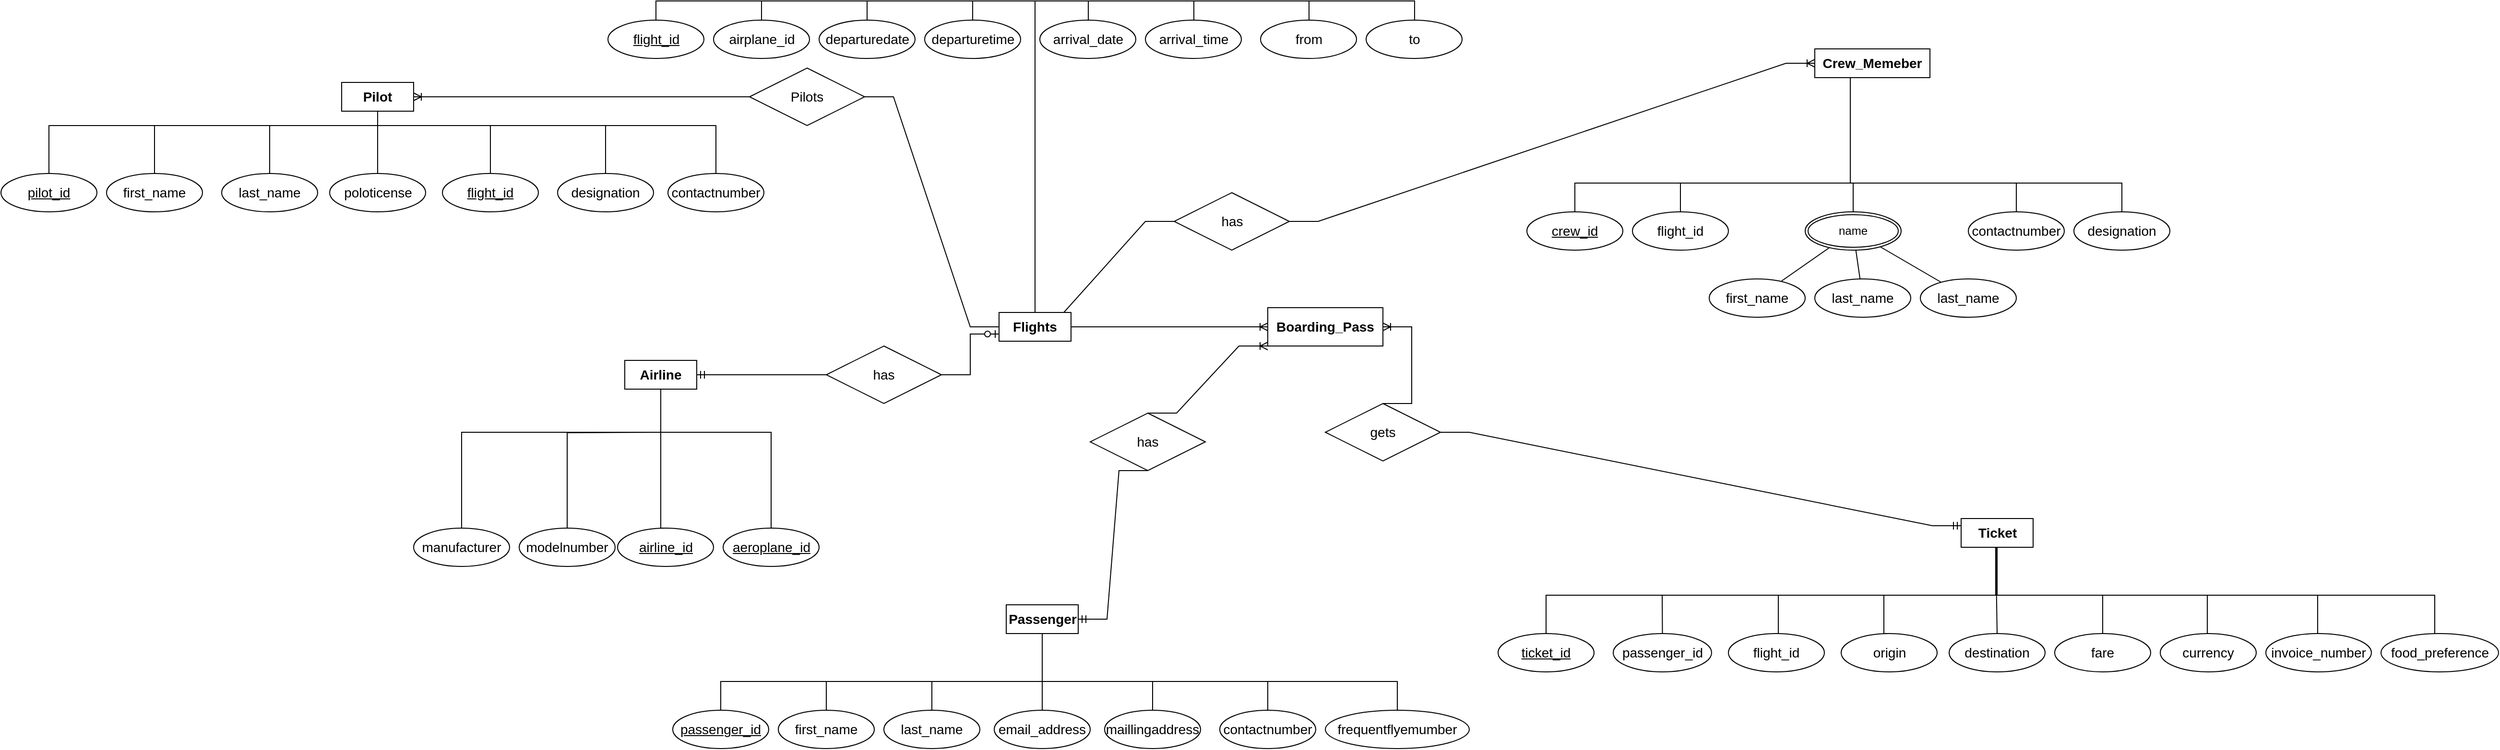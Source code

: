 <mxfile version="16.6.3" type="device"><diagram id="R2lEEEUBdFMjLlhIrx00" name="Page-1"><mxGraphModel dx="2031" dy="1818" grid="1" gridSize="10" guides="1" tooltips="1" connect="1" arrows="1" fold="1" page="1" pageScale="1" pageWidth="1169" pageHeight="827" math="0" shadow="0" extFonts="Permanent Marker^https://fonts.googleapis.com/css?family=Permanent+Marker"><root><mxCell id="0"/><mxCell id="1" parent="0"/><mxCell id="TVnxHUEppqlHYapMvI0i-108" style="edgeStyle=orthogonalEdgeStyle;rounded=0;orthogonalLoop=1;jettySize=auto;html=1;endArrow=none;endFill=0;" parent="1" source="Lsv488FWOTfneSqr7BF7-2" target="10_eHaYosQL7TfJ4tdhf-27" edge="1"><mxGeometry relative="1" as="geometry"><Array as="points"><mxPoint x="1088" y="-60"/><mxPoint x="1143" y="-60"/></Array><mxPoint x="1142.5" y="-150" as="targetPoint"/></mxGeometry></mxCell><mxCell id="TVnxHUEppqlHYapMvI0i-109" style="edgeStyle=orthogonalEdgeStyle;rounded=0;orthogonalLoop=1;jettySize=auto;html=1;entryX=0.5;entryY=1;entryDx=0;entryDy=0;endArrow=none;endFill=0;" parent="1" source="Lsv488FWOTfneSqr7BF7-2" target="TVnxHUEppqlHYapMvI0i-100" edge="1"><mxGeometry relative="1" as="geometry"><Array as="points"><mxPoint x="1088" y="-60"/><mxPoint x="1023" y="-60"/></Array></mxGeometry></mxCell><mxCell id="TVnxHUEppqlHYapMvI0i-110" style="edgeStyle=orthogonalEdgeStyle;rounded=0;orthogonalLoop=1;jettySize=auto;html=1;endArrow=none;endFill=0;" parent="1" source="Lsv488FWOTfneSqr7BF7-2" target="10_eHaYosQL7TfJ4tdhf-26" edge="1"><mxGeometry relative="1" as="geometry"><Array as="points"><mxPoint x="1088" y="-60"/><mxPoint x="1253" y="-60"/></Array><mxPoint x="1252.5" y="-150" as="targetPoint"/></mxGeometry></mxCell><mxCell id="TVnxHUEppqlHYapMvI0i-111" style="edgeStyle=orthogonalEdgeStyle;rounded=0;orthogonalLoop=1;jettySize=auto;html=1;endArrow=none;endFill=0;" parent="1" source="Lsv488FWOTfneSqr7BF7-2" target="10_eHaYosQL7TfJ4tdhf-25" edge="1"><mxGeometry relative="1" as="geometry"><Array as="points"><mxPoint x="1088" y="-60"/><mxPoint x="1373" y="-60"/></Array><mxPoint x="1372.5" y="-150" as="targetPoint"/></mxGeometry></mxCell><mxCell id="TVnxHUEppqlHYapMvI0i-112" style="edgeStyle=orthogonalEdgeStyle;rounded=0;orthogonalLoop=1;jettySize=auto;html=1;endArrow=none;endFill=0;" parent="1" source="Lsv488FWOTfneSqr7BF7-2" target="10_eHaYosQL7TfJ4tdhf-24" edge="1"><mxGeometry relative="1" as="geometry"><Array as="points"><mxPoint x="1088" y="-60"/><mxPoint x="1483" y="-60"/></Array><mxPoint x="1482.5" y="-150" as="targetPoint"/></mxGeometry></mxCell><mxCell id="TVnxHUEppqlHYapMvI0i-113" style="edgeStyle=orthogonalEdgeStyle;rounded=0;orthogonalLoop=1;jettySize=auto;html=1;entryX=0.5;entryY=1;entryDx=0;entryDy=0;endArrow=none;endFill=0;" parent="1" source="Lsv488FWOTfneSqr7BF7-2" target="TVnxHUEppqlHYapMvI0i-101" edge="1"><mxGeometry relative="1" as="geometry"><Array as="points"><mxPoint x="1088" y="-60"/><mxPoint x="913" y="-60"/></Array></mxGeometry></mxCell><mxCell id="TVnxHUEppqlHYapMvI0i-114" style="edgeStyle=orthogonalEdgeStyle;rounded=0;orthogonalLoop=1;jettySize=auto;html=1;entryX=0.5;entryY=1;entryDx=0;entryDy=0;endArrow=none;endFill=0;" parent="1" source="Lsv488FWOTfneSqr7BF7-2" target="TVnxHUEppqlHYapMvI0i-104" edge="1"><mxGeometry relative="1" as="geometry"><Array as="points"><mxPoint x="1088" y="-60"/><mxPoint x="803" y="-60"/></Array></mxGeometry></mxCell><mxCell id="TVnxHUEppqlHYapMvI0i-115" style="edgeStyle=orthogonalEdgeStyle;rounded=0;orthogonalLoop=1;jettySize=auto;html=1;entryX=0.5;entryY=1;entryDx=0;entryDy=0;endArrow=none;endFill=0;" parent="1" source="Lsv488FWOTfneSqr7BF7-2" target="TVnxHUEppqlHYapMvI0i-103" edge="1"><mxGeometry relative="1" as="geometry"><Array as="points"><mxPoint x="1088" y="-60"/><mxPoint x="693" y="-60"/></Array></mxGeometry></mxCell><mxCell id="Lsv488FWOTfneSqr7BF7-2" value="&lt;b&gt;&lt;font style=&quot;font-size: 14px&quot;&gt;Flights&lt;/font&gt;&lt;/b&gt;" style="rounded=0;whiteSpace=wrap;html=1;" parent="1" vertex="1"><mxGeometry x="1050" y="265" width="75" height="30" as="geometry"/></mxCell><mxCell id="TVnxHUEppqlHYapMvI0i-74" style="edgeStyle=orthogonalEdgeStyle;rounded=0;orthogonalLoop=1;jettySize=auto;html=1;endArrow=none;endFill=0;" parent="1" source="Lsv488FWOTfneSqr7BF7-4" target="TVnxHUEppqlHYapMvI0i-66" edge="1"><mxGeometry relative="1" as="geometry"><Array as="points"><mxPoint x="2090" y="560"/><mxPoint x="1620" y="560"/></Array></mxGeometry></mxCell><mxCell id="Lsv488FWOTfneSqr7BF7-4" value="&lt;span style=&quot;font-size: 14px&quot;&gt;Ticket&lt;/span&gt;" style="rounded=0;whiteSpace=wrap;html=1;fontStyle=1" parent="1" vertex="1"><mxGeometry x="2052.5" y="480" width="75" height="30" as="geometry"/></mxCell><mxCell id="TVnxHUEppqlHYapMvI0i-57" style="edgeStyle=orthogonalEdgeStyle;rounded=0;orthogonalLoop=1;jettySize=auto;html=1;endArrow=none;endFill=0;" parent="1" source="Lsv488FWOTfneSqr7BF7-5" target="TVnxHUEppqlHYapMvI0i-48" edge="1"><mxGeometry relative="1" as="geometry"><Array as="points"><mxPoint x="1937" y="130"/><mxPoint x="1650" y="130"/></Array></mxGeometry></mxCell><mxCell id="TVnxHUEppqlHYapMvI0i-58" style="edgeStyle=orthogonalEdgeStyle;rounded=0;orthogonalLoop=1;jettySize=auto;html=1;endArrow=none;endFill=0;" parent="1" source="Lsv488FWOTfneSqr7BF7-5" target="TVnxHUEppqlHYapMvI0i-55" edge="1"><mxGeometry relative="1" as="geometry"><Array as="points"><mxPoint x="1937" y="130"/><mxPoint x="1760" y="130"/></Array></mxGeometry></mxCell><mxCell id="TVnxHUEppqlHYapMvI0i-61" style="edgeStyle=orthogonalEdgeStyle;rounded=0;orthogonalLoop=1;jettySize=auto;html=1;endArrow=none;endFill=0;" parent="1" source="Lsv488FWOTfneSqr7BF7-5" target="TVnxHUEppqlHYapMvI0i-50" edge="1"><mxGeometry relative="1" as="geometry"><Array as="points"><mxPoint x="1937" y="130"/><mxPoint x="2110" y="130"/></Array></mxGeometry></mxCell><mxCell id="TVnxHUEppqlHYapMvI0i-62" style="edgeStyle=orthogonalEdgeStyle;rounded=0;orthogonalLoop=1;jettySize=auto;html=1;endArrow=none;endFill=0;" parent="1" source="Lsv488FWOTfneSqr7BF7-5" target="TVnxHUEppqlHYapMvI0i-51" edge="1"><mxGeometry relative="1" as="geometry"><Array as="points"><mxPoint x="1937" y="130"/><mxPoint x="2220" y="130"/></Array></mxGeometry></mxCell><mxCell id="Lsv488FWOTfneSqr7BF7-5" value="&lt;span style=&quot;font-size: 14px&quot;&gt;Crew_Memeber&lt;/span&gt;" style="rounded=0;whiteSpace=wrap;html=1;fontStyle=1" parent="1" vertex="1"><mxGeometry x="1900" y="-10" width="120" height="30" as="geometry"/></mxCell><mxCell id="TVnxHUEppqlHYapMvI0i-39" style="edgeStyle=orthogonalEdgeStyle;rounded=0;orthogonalLoop=1;jettySize=auto;html=1;entryX=0.5;entryY=0;entryDx=0;entryDy=0;startArrow=none;startFill=0;endArrow=none;endFill=0;" parent="1" source="Lsv488FWOTfneSqr7BF7-6" target="TVnxHUEppqlHYapMvI0i-33" edge="1"><mxGeometry relative="1" as="geometry"/></mxCell><mxCell id="TVnxHUEppqlHYapMvI0i-40" style="edgeStyle=orthogonalEdgeStyle;rounded=0;orthogonalLoop=1;jettySize=auto;html=1;startArrow=none;startFill=0;endArrow=none;endFill=0;" parent="1" source="Lsv488FWOTfneSqr7BF7-6" target="TVnxHUEppqlHYapMvI0i-32" edge="1"><mxGeometry relative="1" as="geometry"><Array as="points"><mxPoint x="403" y="70"/><mxPoint x="755" y="70"/></Array></mxGeometry></mxCell><mxCell id="TVnxHUEppqlHYapMvI0i-41" style="edgeStyle=orthogonalEdgeStyle;rounded=0;orthogonalLoop=1;jettySize=auto;html=1;startArrow=none;startFill=0;endArrow=none;endFill=0;" parent="1" source="Lsv488FWOTfneSqr7BF7-6" target="TVnxHUEppqlHYapMvI0i-31" edge="1"><mxGeometry relative="1" as="geometry"><Array as="points"><mxPoint x="403" y="70"/><mxPoint x="640" y="70"/></Array></mxGeometry></mxCell><mxCell id="TVnxHUEppqlHYapMvI0i-42" style="edgeStyle=orthogonalEdgeStyle;rounded=0;orthogonalLoop=1;jettySize=auto;html=1;startArrow=none;startFill=0;endArrow=none;endFill=0;" parent="1" source="Lsv488FWOTfneSqr7BF7-6" target="TVnxHUEppqlHYapMvI0i-29" edge="1"><mxGeometry relative="1" as="geometry"><Array as="points"><mxPoint x="403" y="70"/><mxPoint x="520" y="70"/></Array></mxGeometry></mxCell><mxCell id="TVnxHUEppqlHYapMvI0i-43" style="edgeStyle=orthogonalEdgeStyle;rounded=0;orthogonalLoop=1;jettySize=auto;html=1;startArrow=none;startFill=0;endArrow=none;endFill=0;" parent="1" source="Lsv488FWOTfneSqr7BF7-6" target="TVnxHUEppqlHYapMvI0i-27" edge="1"><mxGeometry relative="1" as="geometry"><Array as="points"><mxPoint x="403" y="70"/><mxPoint x="290" y="70"/></Array></mxGeometry></mxCell><mxCell id="TVnxHUEppqlHYapMvI0i-44" style="edgeStyle=orthogonalEdgeStyle;rounded=0;orthogonalLoop=1;jettySize=auto;html=1;startArrow=none;startFill=0;endArrow=none;endFill=0;" parent="1" source="Lsv488FWOTfneSqr7BF7-6" target="TVnxHUEppqlHYapMvI0i-28" edge="1"><mxGeometry relative="1" as="geometry"><Array as="points"><mxPoint x="403" y="70"/><mxPoint x="170" y="70"/></Array></mxGeometry></mxCell><mxCell id="TVnxHUEppqlHYapMvI0i-45" style="edgeStyle=orthogonalEdgeStyle;rounded=0;orthogonalLoop=1;jettySize=auto;html=1;startArrow=none;startFill=0;endArrow=none;endFill=0;" parent="1" source="Lsv488FWOTfneSqr7BF7-6" target="TVnxHUEppqlHYapMvI0i-30" edge="1"><mxGeometry relative="1" as="geometry"><Array as="points"><mxPoint x="403" y="70"/><mxPoint x="60" y="70"/></Array></mxGeometry></mxCell><mxCell id="Lsv488FWOTfneSqr7BF7-6" value="&lt;span style=&quot;font-size: 14px&quot;&gt;Pilot&lt;/span&gt;" style="rounded=0;whiteSpace=wrap;html=1;fontStyle=1" parent="1" vertex="1"><mxGeometry x="365" y="25" width="75" height="30" as="geometry"/></mxCell><mxCell id="Lsv488FWOTfneSqr7BF7-7" value="&lt;span style=&quot;font-size: 14px&quot;&gt;Boarding_Pass&lt;/span&gt;" style="rounded=0;whiteSpace=wrap;html=1;fontStyle=1" parent="1" vertex="1"><mxGeometry x="1330" y="260" width="120" height="40" as="geometry"/></mxCell><mxCell id="TVnxHUEppqlHYapMvI0i-91" style="edgeStyle=orthogonalEdgeStyle;rounded=0;orthogonalLoop=1;jettySize=auto;html=1;entryX=0.5;entryY=0;entryDx=0;entryDy=0;endArrow=none;endFill=0;" parent="1" source="Lsv488FWOTfneSqr7BF7-8" target="TVnxHUEppqlHYapMvI0i-88" edge="1"><mxGeometry relative="1" as="geometry"/></mxCell><mxCell id="TVnxHUEppqlHYapMvI0i-92" style="edgeStyle=orthogonalEdgeStyle;rounded=0;orthogonalLoop=1;jettySize=auto;html=1;endArrow=none;endFill=0;" parent="1" source="Lsv488FWOTfneSqr7BF7-8" target="TVnxHUEppqlHYapMvI0i-85" edge="1"><mxGeometry relative="1" as="geometry"><Array as="points"><mxPoint x="1095" y="650"/><mxPoint x="760" y="650"/></Array></mxGeometry></mxCell><mxCell id="TVnxHUEppqlHYapMvI0i-93" style="edgeStyle=orthogonalEdgeStyle;rounded=0;orthogonalLoop=1;jettySize=auto;html=1;endArrow=none;endFill=0;" parent="1" source="Lsv488FWOTfneSqr7BF7-8" target="TVnxHUEppqlHYapMvI0i-87" edge="1"><mxGeometry relative="1" as="geometry"><Array as="points"><mxPoint x="1095" y="650"/><mxPoint x="870" y="650"/></Array></mxGeometry></mxCell><mxCell id="TVnxHUEppqlHYapMvI0i-94" style="edgeStyle=orthogonalEdgeStyle;rounded=0;orthogonalLoop=1;jettySize=auto;html=1;endArrow=none;endFill=0;" parent="1" source="Lsv488FWOTfneSqr7BF7-8" target="TVnxHUEppqlHYapMvI0i-84" edge="1"><mxGeometry relative="1" as="geometry"><Array as="points"><mxPoint x="1095" y="650"/><mxPoint x="980" y="650"/></Array></mxGeometry></mxCell><mxCell id="TVnxHUEppqlHYapMvI0i-95" style="edgeStyle=orthogonalEdgeStyle;rounded=0;orthogonalLoop=1;jettySize=auto;html=1;endArrow=none;endFill=0;" parent="1" source="Lsv488FWOTfneSqr7BF7-8" target="TVnxHUEppqlHYapMvI0i-86" edge="1"><mxGeometry relative="1" as="geometry"><Array as="points"><mxPoint x="1095" y="650"/><mxPoint x="1210" y="650"/></Array></mxGeometry></mxCell><mxCell id="TVnxHUEppqlHYapMvI0i-96" style="edgeStyle=orthogonalEdgeStyle;rounded=0;orthogonalLoop=1;jettySize=auto;html=1;entryX=0.5;entryY=0;entryDx=0;entryDy=0;endArrow=none;endFill=0;" parent="1" source="Lsv488FWOTfneSqr7BF7-8" target="TVnxHUEppqlHYapMvI0i-89" edge="1"><mxGeometry relative="1" as="geometry"><Array as="points"><mxPoint x="1095" y="650"/><mxPoint x="1330" y="650"/></Array></mxGeometry></mxCell><mxCell id="TVnxHUEppqlHYapMvI0i-97" style="edgeStyle=orthogonalEdgeStyle;rounded=0;orthogonalLoop=1;jettySize=auto;html=1;endArrow=none;endFill=0;" parent="1" source="Lsv488FWOTfneSqr7BF7-8" target="TVnxHUEppqlHYapMvI0i-90" edge="1"><mxGeometry relative="1" as="geometry"><Array as="points"><mxPoint x="1095" y="650"/><mxPoint x="1465" y="650"/></Array></mxGeometry></mxCell><mxCell id="Lsv488FWOTfneSqr7BF7-8" value="&lt;span&gt;&lt;font style=&quot;font-size: 14px&quot;&gt;Passenger&lt;/font&gt;&lt;/span&gt;" style="rounded=0;whiteSpace=wrap;html=1;fontStyle=1" parent="1" vertex="1"><mxGeometry x="1057.5" y="570" width="75" height="30" as="geometry"/></mxCell><mxCell id="TVnxHUEppqlHYapMvI0i-22" style="edgeStyle=orthogonalEdgeStyle;rounded=0;orthogonalLoop=1;jettySize=auto;html=1;entryX=0.5;entryY=0;entryDx=0;entryDy=0;endArrow=none;endFill=0;" parent="1" target="TVnxHUEppqlHYapMvI0i-18" edge="1"><mxGeometry relative="1" as="geometry"><Array as="points"><mxPoint x="668" y="390"/><mxPoint x="490" y="390"/></Array><mxPoint x="690" y="390" as="sourcePoint"/></mxGeometry></mxCell><mxCell id="TVnxHUEppqlHYapMvI0i-23" style="edgeStyle=orthogonalEdgeStyle;rounded=0;orthogonalLoop=1;jettySize=auto;html=1;entryX=0.5;entryY=0;entryDx=0;entryDy=0;endArrow=none;endFill=0;" parent="1" target="TVnxHUEppqlHYapMvI0i-17" edge="1"><mxGeometry relative="1" as="geometry"><mxPoint x="690" y="390" as="sourcePoint"/></mxGeometry></mxCell><mxCell id="TVnxHUEppqlHYapMvI0i-24" style="edgeStyle=orthogonalEdgeStyle;rounded=0;orthogonalLoop=1;jettySize=auto;html=1;entryX=0.5;entryY=0;entryDx=0;entryDy=0;exitX=0.5;exitY=1;exitDx=0;exitDy=0;endArrow=none;endFill=0;" parent="1" source="Lsv488FWOTfneSqr7BF7-9" target="TVnxHUEppqlHYapMvI0i-16" edge="1"><mxGeometry relative="1" as="geometry"><Array as="points"><mxPoint x="698" y="490"/></Array></mxGeometry></mxCell><mxCell id="TVnxHUEppqlHYapMvI0i-25" style="edgeStyle=orthogonalEdgeStyle;rounded=0;orthogonalLoop=1;jettySize=auto;html=1;endArrow=none;endFill=0;" parent="1" target="Lsv488FWOTfneSqr7BF7-43" edge="1"><mxGeometry relative="1" as="geometry"><Array as="points"><mxPoint x="668" y="390"/><mxPoint x="850" y="390"/></Array><mxPoint x="698" y="390" as="sourcePoint"/></mxGeometry></mxCell><mxCell id="Lsv488FWOTfneSqr7BF7-9" value="&lt;span&gt;&lt;font style=&quot;font-size: 14px&quot;&gt;Airline&lt;/font&gt;&lt;/span&gt;" style="rounded=0;whiteSpace=wrap;html=1;fontStyle=1" parent="1" vertex="1"><mxGeometry x="660" y="315" width="75" height="30" as="geometry"/></mxCell><mxCell id="Lsv488FWOTfneSqr7BF7-19" value="" style="edgeStyle=entityRelationEdgeStyle;fontSize=12;html=1;endArrow=ERoneToMany;rounded=0;entryX=0;entryY=0.5;entryDx=0;entryDy=0;exitX=1;exitY=0.5;exitDx=0;exitDy=0;" parent="1" source="Lsv488FWOTfneSqr7BF7-2" target="Lsv488FWOTfneSqr7BF7-7" edge="1"><mxGeometry width="100" height="100" relative="1" as="geometry"><mxPoint x="1160" y="280" as="sourcePoint"/><mxPoint x="1250" y="210" as="targetPoint"/></mxGeometry></mxCell><mxCell id="Lsv488FWOTfneSqr7BF7-22" value="" style="edgeStyle=entityRelationEdgeStyle;fontSize=12;html=1;endArrow=ERoneToMany;rounded=0;entryX=1;entryY=0.5;entryDx=0;entryDy=0;exitX=0;exitY=0.5;exitDx=0;exitDy=0;startArrow=none;" parent="1" source="Lsv488FWOTfneSqr7BF7-32" target="Lsv488FWOTfneSqr7BF7-6" edge="1"><mxGeometry width="100" height="100" relative="1" as="geometry"><mxPoint x="850" y="260" as="sourcePoint"/><mxPoint x="870" y="180" as="targetPoint"/></mxGeometry></mxCell><mxCell id="Lsv488FWOTfneSqr7BF7-23" value="" style="edgeStyle=entityRelationEdgeStyle;fontSize=12;html=1;endArrow=ERzeroToOne;startArrow=none;rounded=0;exitX=1;exitY=0.5;exitDx=0;exitDy=0;entryX=0;entryY=0.75;entryDx=0;entryDy=0;" parent="1" source="Lsv488FWOTfneSqr7BF7-34" target="Lsv488FWOTfneSqr7BF7-2" edge="1"><mxGeometry width="100" height="100" relative="1" as="geometry"><mxPoint x="1020" y="410" as="sourcePoint"/><mxPoint x="1100" y="320" as="targetPoint"/></mxGeometry></mxCell><mxCell id="Lsv488FWOTfneSqr7BF7-24" value="" style="edgeStyle=entityRelationEdgeStyle;fontSize=12;html=1;endArrow=ERoneToMany;rounded=0;entryX=0;entryY=0.5;entryDx=0;entryDy=0;startArrow=none;" parent="1" source="Lsv488FWOTfneSqr7BF7-40" target="Lsv488FWOTfneSqr7BF7-5" edge="1"><mxGeometry width="100" height="100" relative="1" as="geometry"><mxPoint x="980" y="200" as="sourcePoint"/><mxPoint x="1080" y="100" as="targetPoint"/></mxGeometry></mxCell><mxCell id="Lsv488FWOTfneSqr7BF7-26" value="" style="edgeStyle=entityRelationEdgeStyle;fontSize=12;html=1;endArrow=ERoneToMany;startArrow=none;rounded=0;exitX=0.5;exitY=0;exitDx=0;exitDy=0;" parent="1" source="Lsv488FWOTfneSqr7BF7-38" target="Lsv488FWOTfneSqr7BF7-7" edge="1"><mxGeometry width="100" height="100" relative="1" as="geometry"><mxPoint x="1520" y="520" as="sourcePoint"/><mxPoint x="1410" y="310" as="targetPoint"/></mxGeometry></mxCell><mxCell id="Lsv488FWOTfneSqr7BF7-27" value="" style="edgeStyle=entityRelationEdgeStyle;fontSize=12;html=1;endArrow=ERoneToMany;startArrow=none;rounded=0;entryX=0;entryY=1;entryDx=0;entryDy=0;exitX=0.5;exitY=0;exitDx=0;exitDy=0;" parent="1" source="Lsv488FWOTfneSqr7BF7-36" target="Lsv488FWOTfneSqr7BF7-7" edge="1"><mxGeometry width="100" height="100" relative="1" as="geometry"><mxPoint x="1220" y="440" as="sourcePoint"/><mxPoint x="1320" y="340" as="targetPoint"/></mxGeometry></mxCell><mxCell id="Lsv488FWOTfneSqr7BF7-32" value="Pilots" style="shape=rhombus;perimeter=rhombusPerimeter;whiteSpace=wrap;html=1;align=center;fontSize=14;" parent="1" vertex="1"><mxGeometry x="790" y="10" width="120" height="60" as="geometry"/></mxCell><mxCell id="Lsv488FWOTfneSqr7BF7-33" value="" style="edgeStyle=entityRelationEdgeStyle;fontSize=12;html=1;endArrow=none;rounded=0;entryX=1;entryY=0.5;entryDx=0;entryDy=0;exitX=0;exitY=0.5;exitDx=0;exitDy=0;" parent="1" source="Lsv488FWOTfneSqr7BF7-2" target="Lsv488FWOTfneSqr7BF7-32" edge="1"><mxGeometry width="100" height="100" relative="1" as="geometry"><mxPoint x="1050" y="280" as="sourcePoint"/><mxPoint x="855" y="115" as="targetPoint"/></mxGeometry></mxCell><mxCell id="Lsv488FWOTfneSqr7BF7-34" value="has" style="shape=rhombus;perimeter=rhombusPerimeter;whiteSpace=wrap;html=1;align=center;fontSize=14;" parent="1" vertex="1"><mxGeometry x="870" y="300" width="120" height="60" as="geometry"/></mxCell><mxCell id="Lsv488FWOTfneSqr7BF7-35" value="" style="edgeStyle=entityRelationEdgeStyle;fontSize=12;html=1;endArrow=none;startArrow=ERmandOne;rounded=0;exitX=1;exitY=0.5;exitDx=0;exitDy=0;entryX=0;entryY=0.5;entryDx=0;entryDy=0;" parent="1" source="Lsv488FWOTfneSqr7BF7-9" target="Lsv488FWOTfneSqr7BF7-34" edge="1"><mxGeometry width="100" height="100" relative="1" as="geometry"><mxPoint x="815" y="295" as="sourcePoint"/><mxPoint x="860" y="330" as="targetPoint"/></mxGeometry></mxCell><mxCell id="Lsv488FWOTfneSqr7BF7-36" value="has" style="shape=rhombus;perimeter=rhombusPerimeter;whiteSpace=wrap;html=1;align=center;fontSize=14;" parent="1" vertex="1"><mxGeometry x="1145" y="370" width="120" height="60" as="geometry"/></mxCell><mxCell id="Lsv488FWOTfneSqr7BF7-37" value="" style="edgeStyle=entityRelationEdgeStyle;fontSize=12;html=1;endArrow=none;startArrow=ERmandOne;rounded=0;exitX=1;exitY=0.5;exitDx=0;exitDy=0;entryX=0.5;entryY=1;entryDx=0;entryDy=0;" parent="1" source="Lsv488FWOTfneSqr7BF7-8" target="Lsv488FWOTfneSqr7BF7-36" edge="1"><mxGeometry width="100" height="100" relative="1" as="geometry"><mxPoint x="1125" y="485" as="sourcePoint"/><mxPoint x="1200" y="430" as="targetPoint"/></mxGeometry></mxCell><mxCell id="Lsv488FWOTfneSqr7BF7-38" value="gets" style="shape=rhombus;perimeter=rhombusPerimeter;whiteSpace=wrap;html=1;align=center;fontSize=14;" parent="1" vertex="1"><mxGeometry x="1390" y="360" width="120" height="60" as="geometry"/></mxCell><mxCell id="Lsv488FWOTfneSqr7BF7-39" value="" style="edgeStyle=entityRelationEdgeStyle;fontSize=12;html=1;endArrow=none;startArrow=ERmandOne;rounded=0;exitX=0;exitY=0.25;exitDx=0;exitDy=0;" parent="1" source="Lsv488FWOTfneSqr7BF7-4" target="Lsv488FWOTfneSqr7BF7-38" edge="1"><mxGeometry width="100" height="100" relative="1" as="geometry"><mxPoint x="1520" y="500" as="sourcePoint"/><mxPoint x="1450" y="280" as="targetPoint"/></mxGeometry></mxCell><mxCell id="Lsv488FWOTfneSqr7BF7-40" value="has" style="shape=rhombus;perimeter=rhombusPerimeter;whiteSpace=wrap;html=1;align=center;fontSize=14;" parent="1" vertex="1"><mxGeometry x="1232.5" y="140" width="120" height="60" as="geometry"/></mxCell><mxCell id="Lsv488FWOTfneSqr7BF7-41" value="" style="edgeStyle=entityRelationEdgeStyle;fontSize=12;html=1;endArrow=none;rounded=0;entryX=0;entryY=0.5;entryDx=0;entryDy=0;exitX=0.5;exitY=0;exitDx=0;exitDy=0;" parent="1" source="Lsv488FWOTfneSqr7BF7-2" target="Lsv488FWOTfneSqr7BF7-40" edge="1"><mxGeometry width="100" height="100" relative="1" as="geometry"><mxPoint x="1087.5" y="265" as="sourcePoint"/><mxPoint x="1352.5" y="75" as="targetPoint"/></mxGeometry></mxCell><mxCell id="Lsv488FWOTfneSqr7BF7-43" value="&lt;u&gt;aeroplane_id&lt;/u&gt;" style="ellipse;whiteSpace=wrap;html=1;align=center;fontSize=14;" parent="1" vertex="1"><mxGeometry x="762.5" y="490" width="100" height="40" as="geometry"/></mxCell><mxCell id="TVnxHUEppqlHYapMvI0i-16" value="&lt;u&gt;airline_id&lt;/u&gt;" style="ellipse;whiteSpace=wrap;html=1;align=center;fontSize=14;" parent="1" vertex="1"><mxGeometry x="652.5" y="490" width="100" height="40" as="geometry"/></mxCell><mxCell id="TVnxHUEppqlHYapMvI0i-17" value="modelnumber" style="ellipse;whiteSpace=wrap;html=1;align=center;fontSize=14;" parent="1" vertex="1"><mxGeometry x="550" y="490" width="100" height="40" as="geometry"/></mxCell><mxCell id="TVnxHUEppqlHYapMvI0i-18" value="manufacturer" style="ellipse;whiteSpace=wrap;html=1;align=center;fontSize=14;" parent="1" vertex="1"><mxGeometry x="440" y="490" width="100" height="40" as="geometry"/></mxCell><mxCell id="TVnxHUEppqlHYapMvI0i-27" value="last_name" style="ellipse;whiteSpace=wrap;html=1;align=center;fontSize=14;" parent="1" vertex="1"><mxGeometry x="240" y="120" width="100" height="40" as="geometry"/></mxCell><mxCell id="TVnxHUEppqlHYapMvI0i-28" value="first_name" style="ellipse;whiteSpace=wrap;html=1;align=center;fontSize=14;" parent="1" vertex="1"><mxGeometry x="120" y="120" width="100" height="40" as="geometry"/></mxCell><mxCell id="TVnxHUEppqlHYapMvI0i-29" value="&lt;u&gt;flight_id&lt;/u&gt;" style="ellipse;whiteSpace=wrap;html=1;align=center;fontSize=14;" parent="1" vertex="1"><mxGeometry x="470" y="120" width="100" height="40" as="geometry"/></mxCell><mxCell id="TVnxHUEppqlHYapMvI0i-30" value="&lt;u&gt;pilot_id&lt;/u&gt;" style="ellipse;whiteSpace=wrap;html=1;align=center;fontSize=14;" parent="1" vertex="1"><mxGeometry x="10" y="120" width="100" height="40" as="geometry"/></mxCell><mxCell id="TVnxHUEppqlHYapMvI0i-31" value="designation" style="ellipse;whiteSpace=wrap;html=1;align=center;fontSize=14;" parent="1" vertex="1"><mxGeometry x="590" y="120" width="100" height="40" as="geometry"/></mxCell><mxCell id="TVnxHUEppqlHYapMvI0i-32" value="contactnumber" style="ellipse;whiteSpace=wrap;html=1;align=center;fontSize=14;" parent="1" vertex="1"><mxGeometry x="705" y="120" width="100" height="40" as="geometry"/></mxCell><mxCell id="TVnxHUEppqlHYapMvI0i-33" value="poloticense" style="ellipse;whiteSpace=wrap;html=1;align=center;fontSize=14;" parent="1" vertex="1"><mxGeometry x="352.5" y="120" width="100" height="40" as="geometry"/></mxCell><mxCell id="TVnxHUEppqlHYapMvI0i-46" value="first_name" style="ellipse;whiteSpace=wrap;html=1;align=center;fontSize=14;" parent="1" vertex="1"><mxGeometry x="1790" y="230" width="100" height="40" as="geometry"/></mxCell><mxCell id="TVnxHUEppqlHYapMvI0i-48" value="&lt;u&gt;crew_id&lt;/u&gt;" style="ellipse;whiteSpace=wrap;html=1;align=center;fontSize=14;" parent="1" vertex="1"><mxGeometry x="1600" y="160" width="100" height="40" as="geometry"/></mxCell><mxCell id="TVnxHUEppqlHYapMvI0i-49" value="last_name" style="ellipse;whiteSpace=wrap;html=1;align=center;fontSize=14;" parent="1" vertex="1"><mxGeometry x="1900" y="230" width="100" height="40" as="geometry"/></mxCell><mxCell id="TVnxHUEppqlHYapMvI0i-50" value="contactnumber" style="ellipse;whiteSpace=wrap;html=1;align=center;fontSize=14;" parent="1" vertex="1"><mxGeometry x="2060" y="160" width="100" height="40" as="geometry"/></mxCell><mxCell id="TVnxHUEppqlHYapMvI0i-51" value="designation" style="ellipse;whiteSpace=wrap;html=1;align=center;fontSize=14;" parent="1" vertex="1"><mxGeometry x="2170" y="160" width="100" height="40" as="geometry"/></mxCell><mxCell id="TVnxHUEppqlHYapMvI0i-55" value="flight_id" style="ellipse;whiteSpace=wrap;html=1;align=center;fontSize=14;" parent="1" vertex="1"><mxGeometry x="1710" y="160" width="100" height="40" as="geometry"/></mxCell><mxCell id="TVnxHUEppqlHYapMvI0i-64" value="flight_id" style="ellipse;whiteSpace=wrap;html=1;align=center;fontSize=14;" parent="1" vertex="1"><mxGeometry x="1810" y="600" width="100" height="40" as="geometry"/></mxCell><mxCell id="TVnxHUEppqlHYapMvI0i-65" value="passenger_id" style="ellipse;whiteSpace=wrap;html=1;align=center;fontSize=14;" parent="1" vertex="1"><mxGeometry x="1690" y="600" width="102.5" height="40" as="geometry"/></mxCell><mxCell id="TVnxHUEppqlHYapMvI0i-66" value="&lt;u&gt;ticket_id&lt;/u&gt;" style="ellipse;whiteSpace=wrap;html=1;align=center;fontSize=14;" parent="1" vertex="1"><mxGeometry x="1570" y="600" width="100" height="40" as="geometry"/></mxCell><mxCell id="TVnxHUEppqlHYapMvI0i-67" value="food_preference" style="ellipse;whiteSpace=wrap;html=1;align=center;fontSize=14;" parent="1" vertex="1"><mxGeometry x="2490" y="600" width="122.5" height="40" as="geometry"/></mxCell><mxCell id="TVnxHUEppqlHYapMvI0i-68" value="origin" style="ellipse;whiteSpace=wrap;html=1;align=center;fontSize=14;" parent="1" vertex="1"><mxGeometry x="1927.5" y="600" width="100" height="40" as="geometry"/></mxCell><mxCell id="TVnxHUEppqlHYapMvI0i-69" value="destination" style="ellipse;whiteSpace=wrap;html=1;align=center;fontSize=14;" parent="1" vertex="1"><mxGeometry x="2040" y="600" width="100" height="40" as="geometry"/></mxCell><mxCell id="TVnxHUEppqlHYapMvI0i-70" value="fare" style="ellipse;whiteSpace=wrap;html=1;align=center;fontSize=14;" parent="1" vertex="1"><mxGeometry x="2150" y="600" width="100" height="40" as="geometry"/></mxCell><mxCell id="TVnxHUEppqlHYapMvI0i-71" value="currency" style="ellipse;whiteSpace=wrap;html=1;align=center;fontSize=14;" parent="1" vertex="1"><mxGeometry x="2260" y="600" width="100" height="40" as="geometry"/></mxCell><mxCell id="TVnxHUEppqlHYapMvI0i-72" value="invoice_number" style="ellipse;whiteSpace=wrap;html=1;align=center;fontSize=14;" parent="1" vertex="1"><mxGeometry x="2370" y="600" width="110" height="40" as="geometry"/></mxCell><mxCell id="TVnxHUEppqlHYapMvI0i-84" value="last_name" style="ellipse;whiteSpace=wrap;html=1;align=center;fontSize=14;" parent="1" vertex="1"><mxGeometry x="930" y="680" width="100" height="40" as="geometry"/></mxCell><mxCell id="TVnxHUEppqlHYapMvI0i-85" value="&lt;u&gt;passenger_id&lt;/u&gt;" style="ellipse;whiteSpace=wrap;html=1;align=center;fontSize=14;" parent="1" vertex="1"><mxGeometry x="710" y="680" width="100" height="40" as="geometry"/></mxCell><mxCell id="TVnxHUEppqlHYapMvI0i-86" value="maillingaddress" style="ellipse;whiteSpace=wrap;html=1;align=center;fontSize=14;" parent="1" vertex="1"><mxGeometry x="1160" y="680" width="100" height="40" as="geometry"/></mxCell><mxCell id="TVnxHUEppqlHYapMvI0i-87" value="first_name" style="ellipse;whiteSpace=wrap;html=1;align=center;fontSize=14;" parent="1" vertex="1"><mxGeometry x="820" y="680" width="100" height="40" as="geometry"/></mxCell><mxCell id="TVnxHUEppqlHYapMvI0i-88" value="email_address" style="ellipse;whiteSpace=wrap;html=1;align=center;fontSize=14;" parent="1" vertex="1"><mxGeometry x="1045" y="680" width="100" height="40" as="geometry"/></mxCell><mxCell id="TVnxHUEppqlHYapMvI0i-89" value="contactnumber" style="ellipse;whiteSpace=wrap;html=1;align=center;fontSize=14;" parent="1" vertex="1"><mxGeometry x="1280" y="680" width="100" height="40" as="geometry"/></mxCell><mxCell id="TVnxHUEppqlHYapMvI0i-90" value="frequentflyemumber" style="ellipse;whiteSpace=wrap;html=1;align=center;fontSize=14;" parent="1" vertex="1"><mxGeometry x="1390" y="680" width="150" height="40" as="geometry"/></mxCell><mxCell id="TVnxHUEppqlHYapMvI0i-100" value="departuretime" style="ellipse;whiteSpace=wrap;html=1;align=center;fontSize=14;" parent="1" vertex="1"><mxGeometry x="972.5" y="-40" width="100" height="40" as="geometry"/></mxCell><mxCell id="TVnxHUEppqlHYapMvI0i-101" value="departuredate" style="ellipse;whiteSpace=wrap;html=1;align=center;fontSize=14;" parent="1" vertex="1"><mxGeometry x="862.5" y="-40" width="100" height="40" as="geometry"/></mxCell><mxCell id="TVnxHUEppqlHYapMvI0i-103" value="&lt;u&gt;flight_id&lt;/u&gt;" style="ellipse;whiteSpace=wrap;html=1;align=center;fontSize=14;" parent="1" vertex="1"><mxGeometry x="642.5" y="-40" width="100" height="40" as="geometry"/></mxCell><mxCell id="TVnxHUEppqlHYapMvI0i-104" value="airplane_id" style="ellipse;whiteSpace=wrap;html=1;align=center;fontSize=14;" parent="1" vertex="1"><mxGeometry x="752.5" y="-40" width="100" height="40" as="geometry"/></mxCell><mxCell id="10_eHaYosQL7TfJ4tdhf-6" style="edgeStyle=orthogonalEdgeStyle;rounded=0;orthogonalLoop=1;jettySize=auto;html=1;endArrow=none;endFill=0;" edge="1" parent="1" target="TVnxHUEppqlHYapMvI0i-67"><mxGeometry relative="1" as="geometry"><Array as="points"><mxPoint x="2089" y="560"/><mxPoint x="2546" y="560"/></Array><mxPoint x="2088.75" y="510" as="sourcePoint"/><mxPoint x="2545.75" y="580.371" as="targetPoint"/></mxGeometry></mxCell><mxCell id="10_eHaYosQL7TfJ4tdhf-7" style="edgeStyle=orthogonalEdgeStyle;rounded=0;orthogonalLoop=1;jettySize=auto;html=1;endArrow=none;endFill=0;" edge="1" parent="1" target="TVnxHUEppqlHYapMvI0i-72"><mxGeometry relative="1" as="geometry"><Array as="points"><mxPoint x="2089" y="560"/><mxPoint x="2424" y="560"/></Array><mxPoint x="2088.75" y="510" as="sourcePoint"/><mxPoint x="2423.75" y="580" as="targetPoint"/></mxGeometry></mxCell><mxCell id="10_eHaYosQL7TfJ4tdhf-8" style="edgeStyle=orthogonalEdgeStyle;rounded=0;orthogonalLoop=1;jettySize=auto;html=1;endArrow=none;endFill=0;" edge="1" parent="1" target="TVnxHUEppqlHYapMvI0i-71"><mxGeometry relative="1" as="geometry"><Array as="points"><mxPoint x="2089" y="560"/><mxPoint x="2309" y="560"/></Array><mxPoint x="2088.75" y="510" as="sourcePoint"/><mxPoint x="2308.75" y="580" as="targetPoint"/></mxGeometry></mxCell><mxCell id="10_eHaYosQL7TfJ4tdhf-9" style="edgeStyle=orthogonalEdgeStyle;rounded=0;orthogonalLoop=1;jettySize=auto;html=1;endArrow=none;endFill=0;" edge="1" parent="1" target="TVnxHUEppqlHYapMvI0i-70"><mxGeometry relative="1" as="geometry"><Array as="points"><mxPoint x="2089" y="560"/><mxPoint x="2200" y="560"/></Array><mxPoint x="2088.75" y="510" as="sourcePoint"/><mxPoint x="2198.75" y="580" as="targetPoint"/></mxGeometry></mxCell><mxCell id="10_eHaYosQL7TfJ4tdhf-10" style="edgeStyle=orthogonalEdgeStyle;rounded=0;orthogonalLoop=1;jettySize=auto;html=1;endArrow=none;endFill=0;entryX=0.5;entryY=0;entryDx=0;entryDy=0;" edge="1" parent="1" target="TVnxHUEppqlHYapMvI0i-69"><mxGeometry relative="1" as="geometry"><mxPoint x="2088.75" y="510" as="sourcePoint"/><mxPoint x="2088.75" y="580" as="targetPoint"/></mxGeometry></mxCell><mxCell id="10_eHaYosQL7TfJ4tdhf-11" style="edgeStyle=orthogonalEdgeStyle;rounded=0;orthogonalLoop=1;jettySize=auto;html=1;endArrow=none;endFill=0;entryX=0.5;entryY=0;entryDx=0;entryDy=0;" edge="1" parent="1" target="TVnxHUEppqlHYapMvI0i-68"><mxGeometry relative="1" as="geometry"><Array as="points"><mxPoint x="2089" y="560"/><mxPoint x="1972" y="560"/></Array><mxPoint x="2088.75" y="510" as="sourcePoint"/><mxPoint x="1971.25" y="580" as="targetPoint"/></mxGeometry></mxCell><mxCell id="10_eHaYosQL7TfJ4tdhf-12" style="edgeStyle=orthogonalEdgeStyle;rounded=0;orthogonalLoop=1;jettySize=auto;html=1;endArrow=none;endFill=0;" edge="1" parent="1" target="TVnxHUEppqlHYapMvI0i-64"><mxGeometry relative="1" as="geometry"><Array as="points"><mxPoint x="2089" y="560"/><mxPoint x="1862" y="560"/></Array><mxPoint x="2088.75" y="510" as="sourcePoint"/><mxPoint x="1861.25" y="580" as="targetPoint"/></mxGeometry></mxCell><mxCell id="10_eHaYosQL7TfJ4tdhf-13" style="edgeStyle=orthogonalEdgeStyle;rounded=0;orthogonalLoop=1;jettySize=auto;html=1;endArrow=none;endFill=0;" edge="1" parent="1" target="TVnxHUEppqlHYapMvI0i-65"><mxGeometry relative="1" as="geometry"><Array as="points"><mxPoint x="2089" y="560"/><mxPoint x="1741" y="560"/></Array><mxPoint x="2088.75" y="510" as="sourcePoint"/><mxPoint x="1700" y="580" as="targetPoint"/></mxGeometry></mxCell><mxCell id="10_eHaYosQL7TfJ4tdhf-20" style="edgeStyle=none;rounded=0;orthogonalLoop=1;jettySize=auto;html=1;startArrow=none;startFill=0;endArrow=none;endFill=0;" edge="1" parent="1" source="10_eHaYosQL7TfJ4tdhf-16"><mxGeometry relative="1" as="geometry"><mxPoint x="1940" y="130" as="targetPoint"/></mxGeometry></mxCell><mxCell id="10_eHaYosQL7TfJ4tdhf-21" style="edgeStyle=none;rounded=0;orthogonalLoop=1;jettySize=auto;html=1;startArrow=none;startFill=0;endArrow=none;endFill=0;" edge="1" parent="1" source="10_eHaYosQL7TfJ4tdhf-16" target="10_eHaYosQL7TfJ4tdhf-18"><mxGeometry relative="1" as="geometry"/></mxCell><mxCell id="10_eHaYosQL7TfJ4tdhf-22" style="edgeStyle=none;rounded=0;orthogonalLoop=1;jettySize=auto;html=1;startArrow=none;startFill=0;endArrow=none;endFill=0;" edge="1" parent="1" source="10_eHaYosQL7TfJ4tdhf-16" target="TVnxHUEppqlHYapMvI0i-49"><mxGeometry relative="1" as="geometry"/></mxCell><mxCell id="10_eHaYosQL7TfJ4tdhf-23" style="edgeStyle=none;rounded=0;orthogonalLoop=1;jettySize=auto;html=1;startArrow=none;startFill=0;endArrow=none;endFill=0;" edge="1" parent="1" source="10_eHaYosQL7TfJ4tdhf-16" target="TVnxHUEppqlHYapMvI0i-46"><mxGeometry relative="1" as="geometry"/></mxCell><mxCell id="10_eHaYosQL7TfJ4tdhf-16" value="name" style="ellipse;shape=doubleEllipse;margin=3;whiteSpace=wrap;html=1;align=center;" vertex="1" parent="1"><mxGeometry x="1890" y="160" width="100" height="40" as="geometry"/></mxCell><mxCell id="10_eHaYosQL7TfJ4tdhf-18" value="last_name" style="ellipse;whiteSpace=wrap;html=1;align=center;fontSize=14;" vertex="1" parent="1"><mxGeometry x="2010" y="230" width="100" height="40" as="geometry"/></mxCell><mxCell id="10_eHaYosQL7TfJ4tdhf-24" value="to" style="ellipse;whiteSpace=wrap;html=1;align=center;fontSize=14;" vertex="1" parent="1"><mxGeometry x="1432.5" y="-40" width="100" height="40" as="geometry"/></mxCell><mxCell id="10_eHaYosQL7TfJ4tdhf-25" value="from" style="ellipse;whiteSpace=wrap;html=1;align=center;fontSize=14;" vertex="1" parent="1"><mxGeometry x="1322.5" y="-40" width="100" height="40" as="geometry"/></mxCell><mxCell id="10_eHaYosQL7TfJ4tdhf-26" value="arrival_time" style="ellipse;whiteSpace=wrap;html=1;align=center;fontSize=14;" vertex="1" parent="1"><mxGeometry x="1202.5" y="-40" width="100" height="40" as="geometry"/></mxCell><mxCell id="10_eHaYosQL7TfJ4tdhf-27" value="arrival_date" style="ellipse;whiteSpace=wrap;html=1;align=center;fontSize=14;" vertex="1" parent="1"><mxGeometry x="1092.5" y="-40" width="100" height="40" as="geometry"/></mxCell></root></mxGraphModel></diagram></mxfile>
